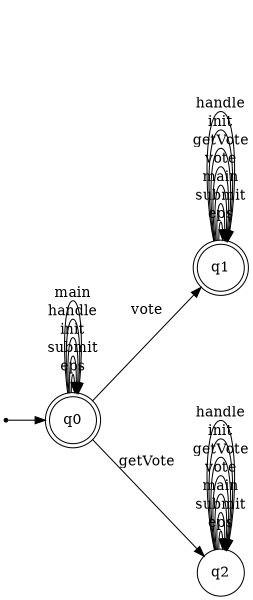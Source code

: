 digraph G {
	size = "4,4";
	rankdir = LR
	node [shape = doublecircle]; q0; q1;
	node [shape = point]; point_q0;
	node [shape = circle];
	 point_q0 -> q0
	q0 -> q0[label="eps"]
	q0 -> q0[label="submit"]
	q0 -> q0[label="init"]
	q0 -> q0[label="handle"]
	q0 -> q0[label="main"]
	q0 -> q1[label="vote"]
	q1 -> q1[label="eps"]
	q1 -> q1[label="submit"]
	q1 -> q1[label="main"]
	q1 -> q1[label="vote"]
	q1 -> q1[label="getVote"]
	q1 -> q1[label="init"]
	q1 -> q1[label="handle"]
	q0 -> q2[label="getVote"]
	q2 -> q2[label="eps"]
	q2 -> q2[label="submit"]
	q2 -> q2[label="main"]
	q2 -> q2[label="vote"]
	q2 -> q2[label="getVote"]
	q2 -> q2[label="init"]
	q2 -> q2[label="handle"]
}
